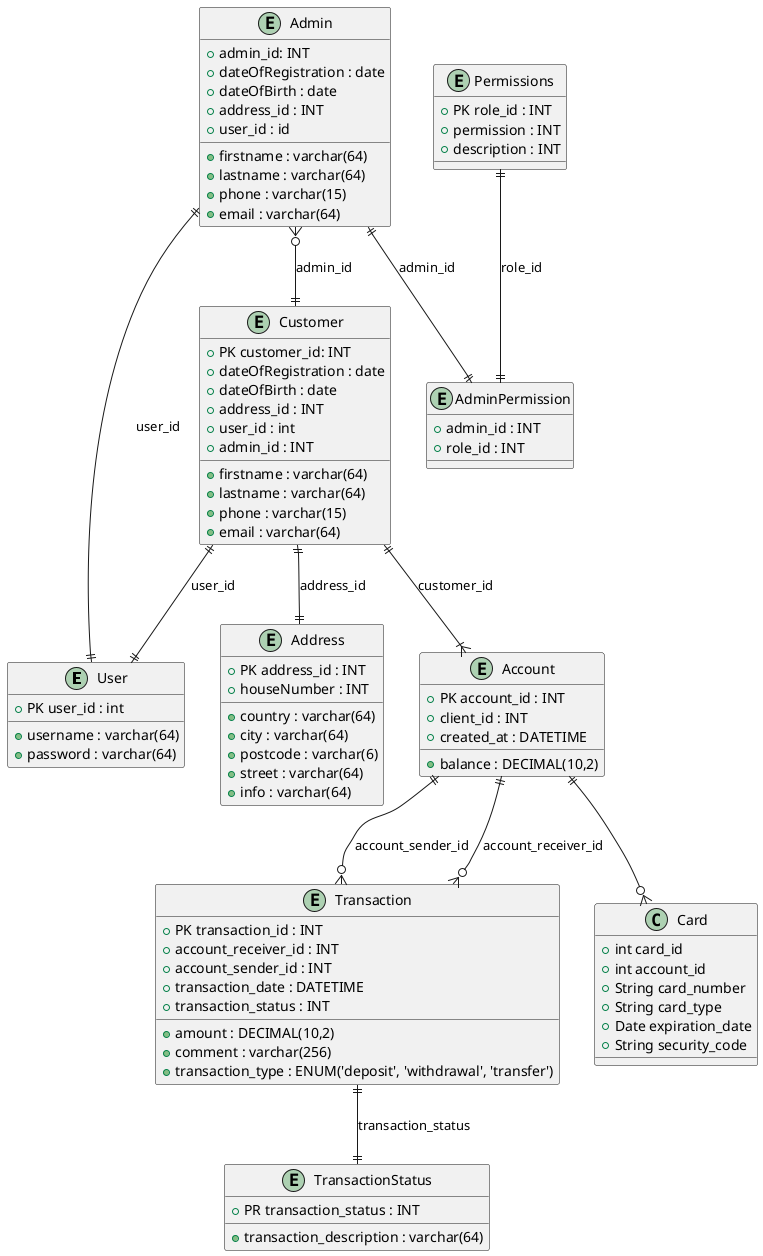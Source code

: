@startuml
'https://plantuml.com/sequence-diagram

entity User{
    + PK user_id : int
    + username : varchar(64)
    + password : varchar(64)
}

entity Customer{
    + PK customer_id: INT
    + firstname : varchar(64)
    + lastname : varchar(64)
    + dateOfRegistration : date
    + dateOfBirth : date
    + address_id : INT
    + phone : varchar(15)
    + user_id : int
    + email : varchar(64)
    + admin_id : INT
}

entity Admin{
    + admin_id: INT
    + firstname : varchar(64)
    + lastname : varchar(64)
    + dateOfRegistration : date
    + dateOfBirth : date
    + address_id : INT
    + phone : varchar(15)
    + user_id : id
    + email : varchar(64)
}

entity Address{
    + PK address_id : INT
    + country : varchar(64)
    + city : varchar(64)
    + postcode : varchar(6)
    + street : varchar(64)
    + houseNumber : INT
    + info : varchar(64)
}

entity AdminPermission{
    + admin_id : INT
    + role_id : INT
}

entity Permissions{
    + PK role_id : INT
    + permission : INT
    + description : INT
}

entity Account {
    + PK account_id : INT
    + client_id : INT
    + balance : DECIMAL(10,2)
    + created_at : DATETIME
}

entity Transaction {
    + PK transaction_id : INT
    + account_receiver_id : INT
    + account_sender_id : INT
    + amount : DECIMAL(10,2)
    + comment : varchar(256)
    + transaction_date : DATETIME
    + transaction_type : ENUM('deposit', 'withdrawal', 'transfer')
    + transaction_status : INT
}

entity TransactionStatus{
    + PR transaction_status : INT
    + transaction_description : varchar(64)
}

class Card {
    +int card_id
    +int account_id
    +String card_number
    +String card_type
    +Date expiration_date
    +String security_code
}


Customer ||--|| Address : address_id
Customer ||--|| User : user_id
Customer ||--|{ Account : customer_id
Admin ||--|| User : user_id
Admin ||--|| AdminPermission : admin_id
Permissions ||--|| AdminPermission : role_id
Account ||--o{ Transaction : account_sender_id
Account ||--o{ Transaction : account_receiver_id
Admin }o--|| Customer : admin_id
Transaction ||--|| TransactionStatus : transaction_status
Account ||--o{ Card

@enduml